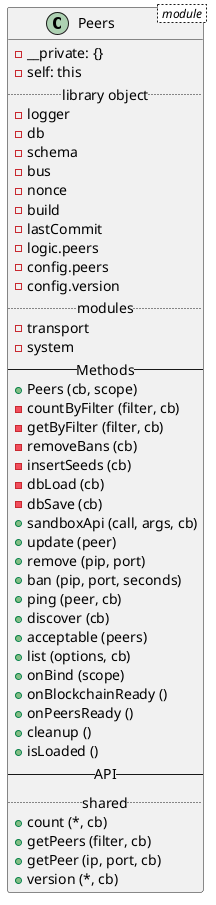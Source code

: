 @startuml
class Peers < module > {
  - __private: {}
  - self: this
  .. library object ..
  - logger
  - db
  - schema
  - bus
  - nonce
  - build
  - lastCommit
  - logic.peers
  - config.peers
  - config.version
  .. modules ..
  - transport
  - system
  -- Methods --
  + Peers (cb, scope)
  - countByFilter (filter, cb)
  - getByFilter (filter, cb)
  - removeBans (cb)
  - insertSeeds (cb)
  - dbLoad (cb)
  - dbSave (cb)
  + sandboxApi (call, args, cb)
  + update (peer)
  + remove (pip, port)
  + ban (pip, port, seconds)
  + ping (peer, cb)
  + discover (cb)
  + acceptable (peers)
  + list (options, cb)
  + onBind (scope)
  + onBlockchainReady ()
  + onPeersReady ()
  + cleanup ()
  + isLoaded ()
  -- API --
  .. shared ..
  + count (*, cb)
  + getPeers (filter, cb)
  + getPeer (ip, port, cb)
  + version (*, cb)
}
@enduml
